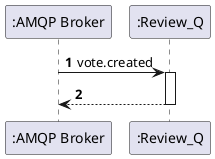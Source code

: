 @startuml
'https://plantuml.com/sequence-diagram

autoactivate on
autonumber

participant ":AMQP Broker" as bro
participant ":Review_Q" as rev1

bro -> rev1: vote.created
rev1 --> bro:
@enduml